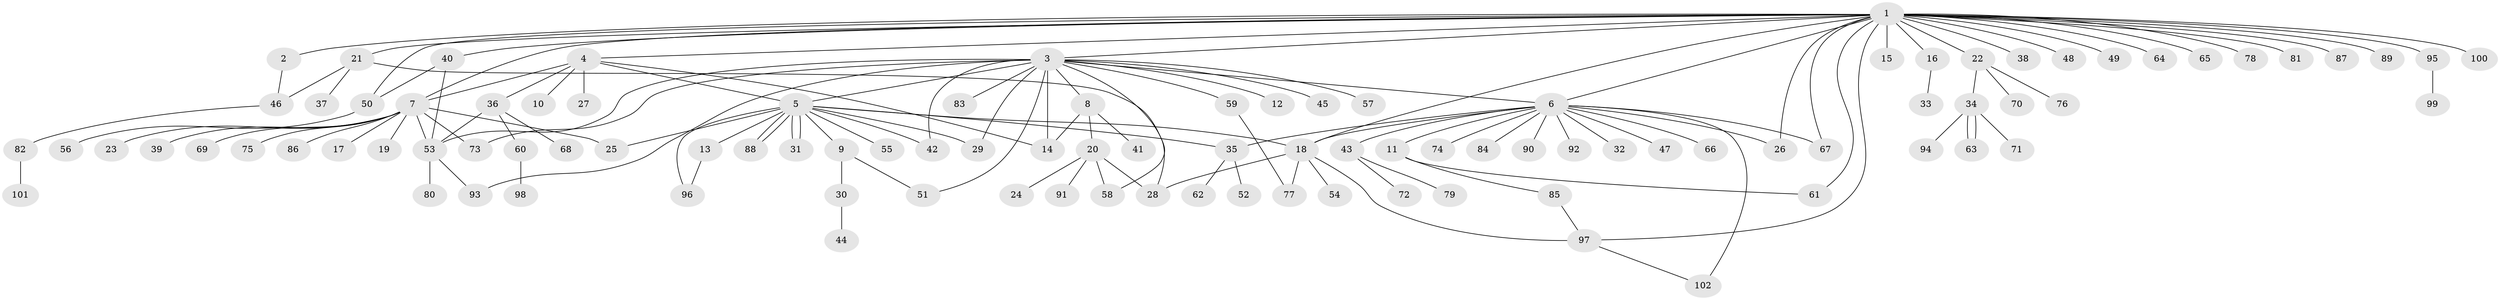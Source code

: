 // Generated by graph-tools (version 1.1) at 2025/01/03/09/25 03:01:43]
// undirected, 102 vertices, 134 edges
graph export_dot {
graph [start="1"]
  node [color=gray90,style=filled];
  1;
  2;
  3;
  4;
  5;
  6;
  7;
  8;
  9;
  10;
  11;
  12;
  13;
  14;
  15;
  16;
  17;
  18;
  19;
  20;
  21;
  22;
  23;
  24;
  25;
  26;
  27;
  28;
  29;
  30;
  31;
  32;
  33;
  34;
  35;
  36;
  37;
  38;
  39;
  40;
  41;
  42;
  43;
  44;
  45;
  46;
  47;
  48;
  49;
  50;
  51;
  52;
  53;
  54;
  55;
  56;
  57;
  58;
  59;
  60;
  61;
  62;
  63;
  64;
  65;
  66;
  67;
  68;
  69;
  70;
  71;
  72;
  73;
  74;
  75;
  76;
  77;
  78;
  79;
  80;
  81;
  82;
  83;
  84;
  85;
  86;
  87;
  88;
  89;
  90;
  91;
  92;
  93;
  94;
  95;
  96;
  97;
  98;
  99;
  100;
  101;
  102;
  1 -- 2;
  1 -- 3;
  1 -- 4;
  1 -- 6;
  1 -- 7;
  1 -- 15;
  1 -- 16;
  1 -- 18;
  1 -- 21;
  1 -- 22;
  1 -- 26;
  1 -- 38;
  1 -- 40;
  1 -- 48;
  1 -- 49;
  1 -- 50;
  1 -- 61;
  1 -- 64;
  1 -- 65;
  1 -- 67;
  1 -- 78;
  1 -- 81;
  1 -- 87;
  1 -- 89;
  1 -- 95;
  1 -- 97;
  1 -- 100;
  2 -- 46;
  3 -- 5;
  3 -- 6;
  3 -- 8;
  3 -- 12;
  3 -- 14;
  3 -- 29;
  3 -- 42;
  3 -- 45;
  3 -- 51;
  3 -- 53;
  3 -- 57;
  3 -- 58;
  3 -- 59;
  3 -- 73;
  3 -- 83;
  3 -- 93;
  4 -- 5;
  4 -- 7;
  4 -- 10;
  4 -- 14;
  4 -- 27;
  4 -- 36;
  5 -- 9;
  5 -- 13;
  5 -- 18;
  5 -- 25;
  5 -- 29;
  5 -- 31;
  5 -- 31;
  5 -- 35;
  5 -- 42;
  5 -- 55;
  5 -- 88;
  5 -- 88;
  5 -- 96;
  6 -- 11;
  6 -- 18;
  6 -- 26;
  6 -- 32;
  6 -- 35;
  6 -- 43;
  6 -- 47;
  6 -- 66;
  6 -- 67;
  6 -- 74;
  6 -- 84;
  6 -- 90;
  6 -- 92;
  6 -- 102;
  7 -- 17;
  7 -- 19;
  7 -- 23;
  7 -- 25;
  7 -- 39;
  7 -- 53;
  7 -- 69;
  7 -- 73;
  7 -- 75;
  7 -- 86;
  8 -- 14;
  8 -- 20;
  8 -- 41;
  9 -- 30;
  9 -- 51;
  11 -- 61;
  11 -- 85;
  13 -- 96;
  16 -- 33;
  18 -- 28;
  18 -- 54;
  18 -- 77;
  18 -- 97;
  20 -- 24;
  20 -- 28;
  20 -- 58;
  20 -- 91;
  21 -- 28;
  21 -- 37;
  21 -- 46;
  22 -- 34;
  22 -- 70;
  22 -- 76;
  30 -- 44;
  34 -- 63;
  34 -- 63;
  34 -- 71;
  34 -- 94;
  35 -- 52;
  35 -- 62;
  36 -- 53;
  36 -- 60;
  36 -- 68;
  40 -- 50;
  40 -- 53;
  43 -- 72;
  43 -- 79;
  46 -- 82;
  50 -- 56;
  53 -- 80;
  53 -- 93;
  59 -- 77;
  60 -- 98;
  82 -- 101;
  85 -- 97;
  95 -- 99;
  97 -- 102;
}
